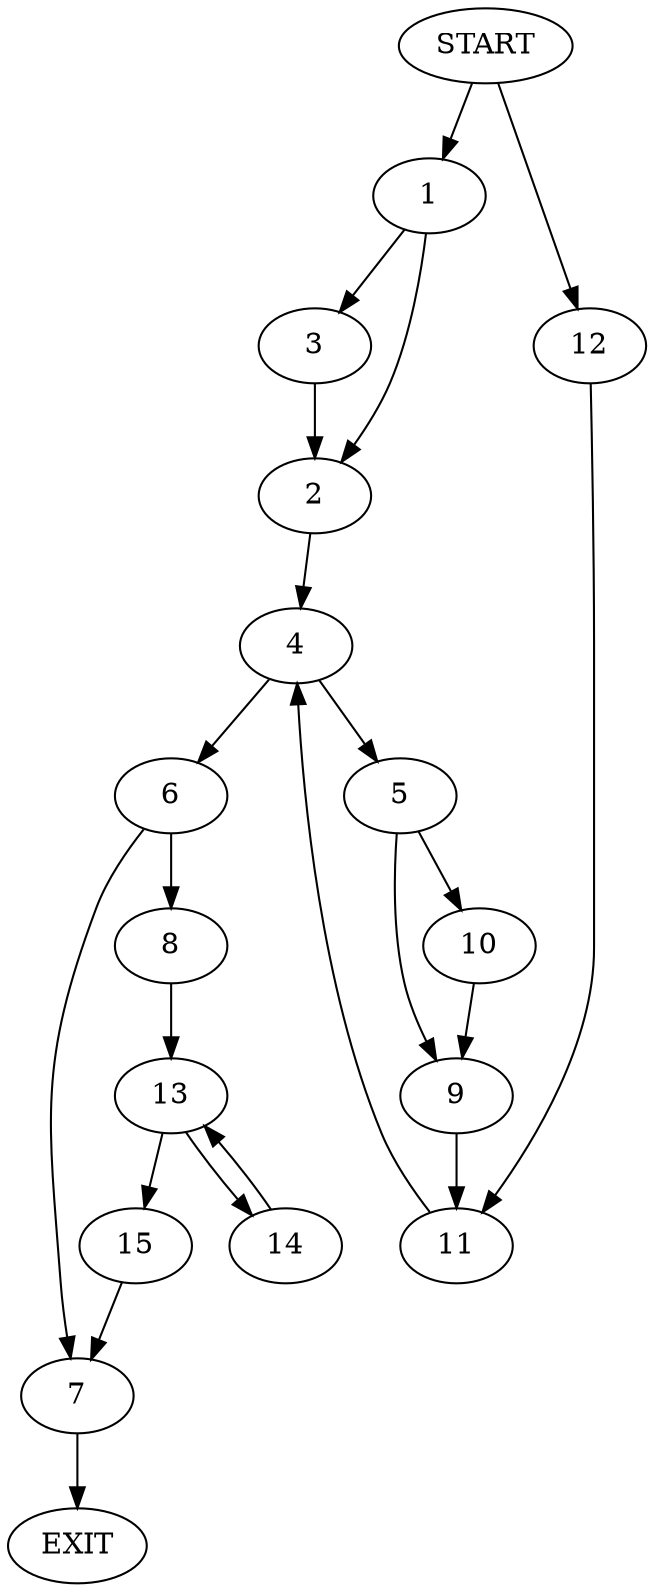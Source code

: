 digraph {
0 [label="START"]
16 [label="EXIT"]
0 -> 1
1 -> 2
1 -> 3
3 -> 2
2 -> 4
4 -> 5
4 -> 6
6 -> 7
6 -> 8
5 -> 9
5 -> 10
10 -> 9
9 -> 11
11 -> 4
0 -> 12
12 -> 11
7 -> 16
8 -> 13
13 -> 14
13 -> 15
15 -> 7
14 -> 13
}
